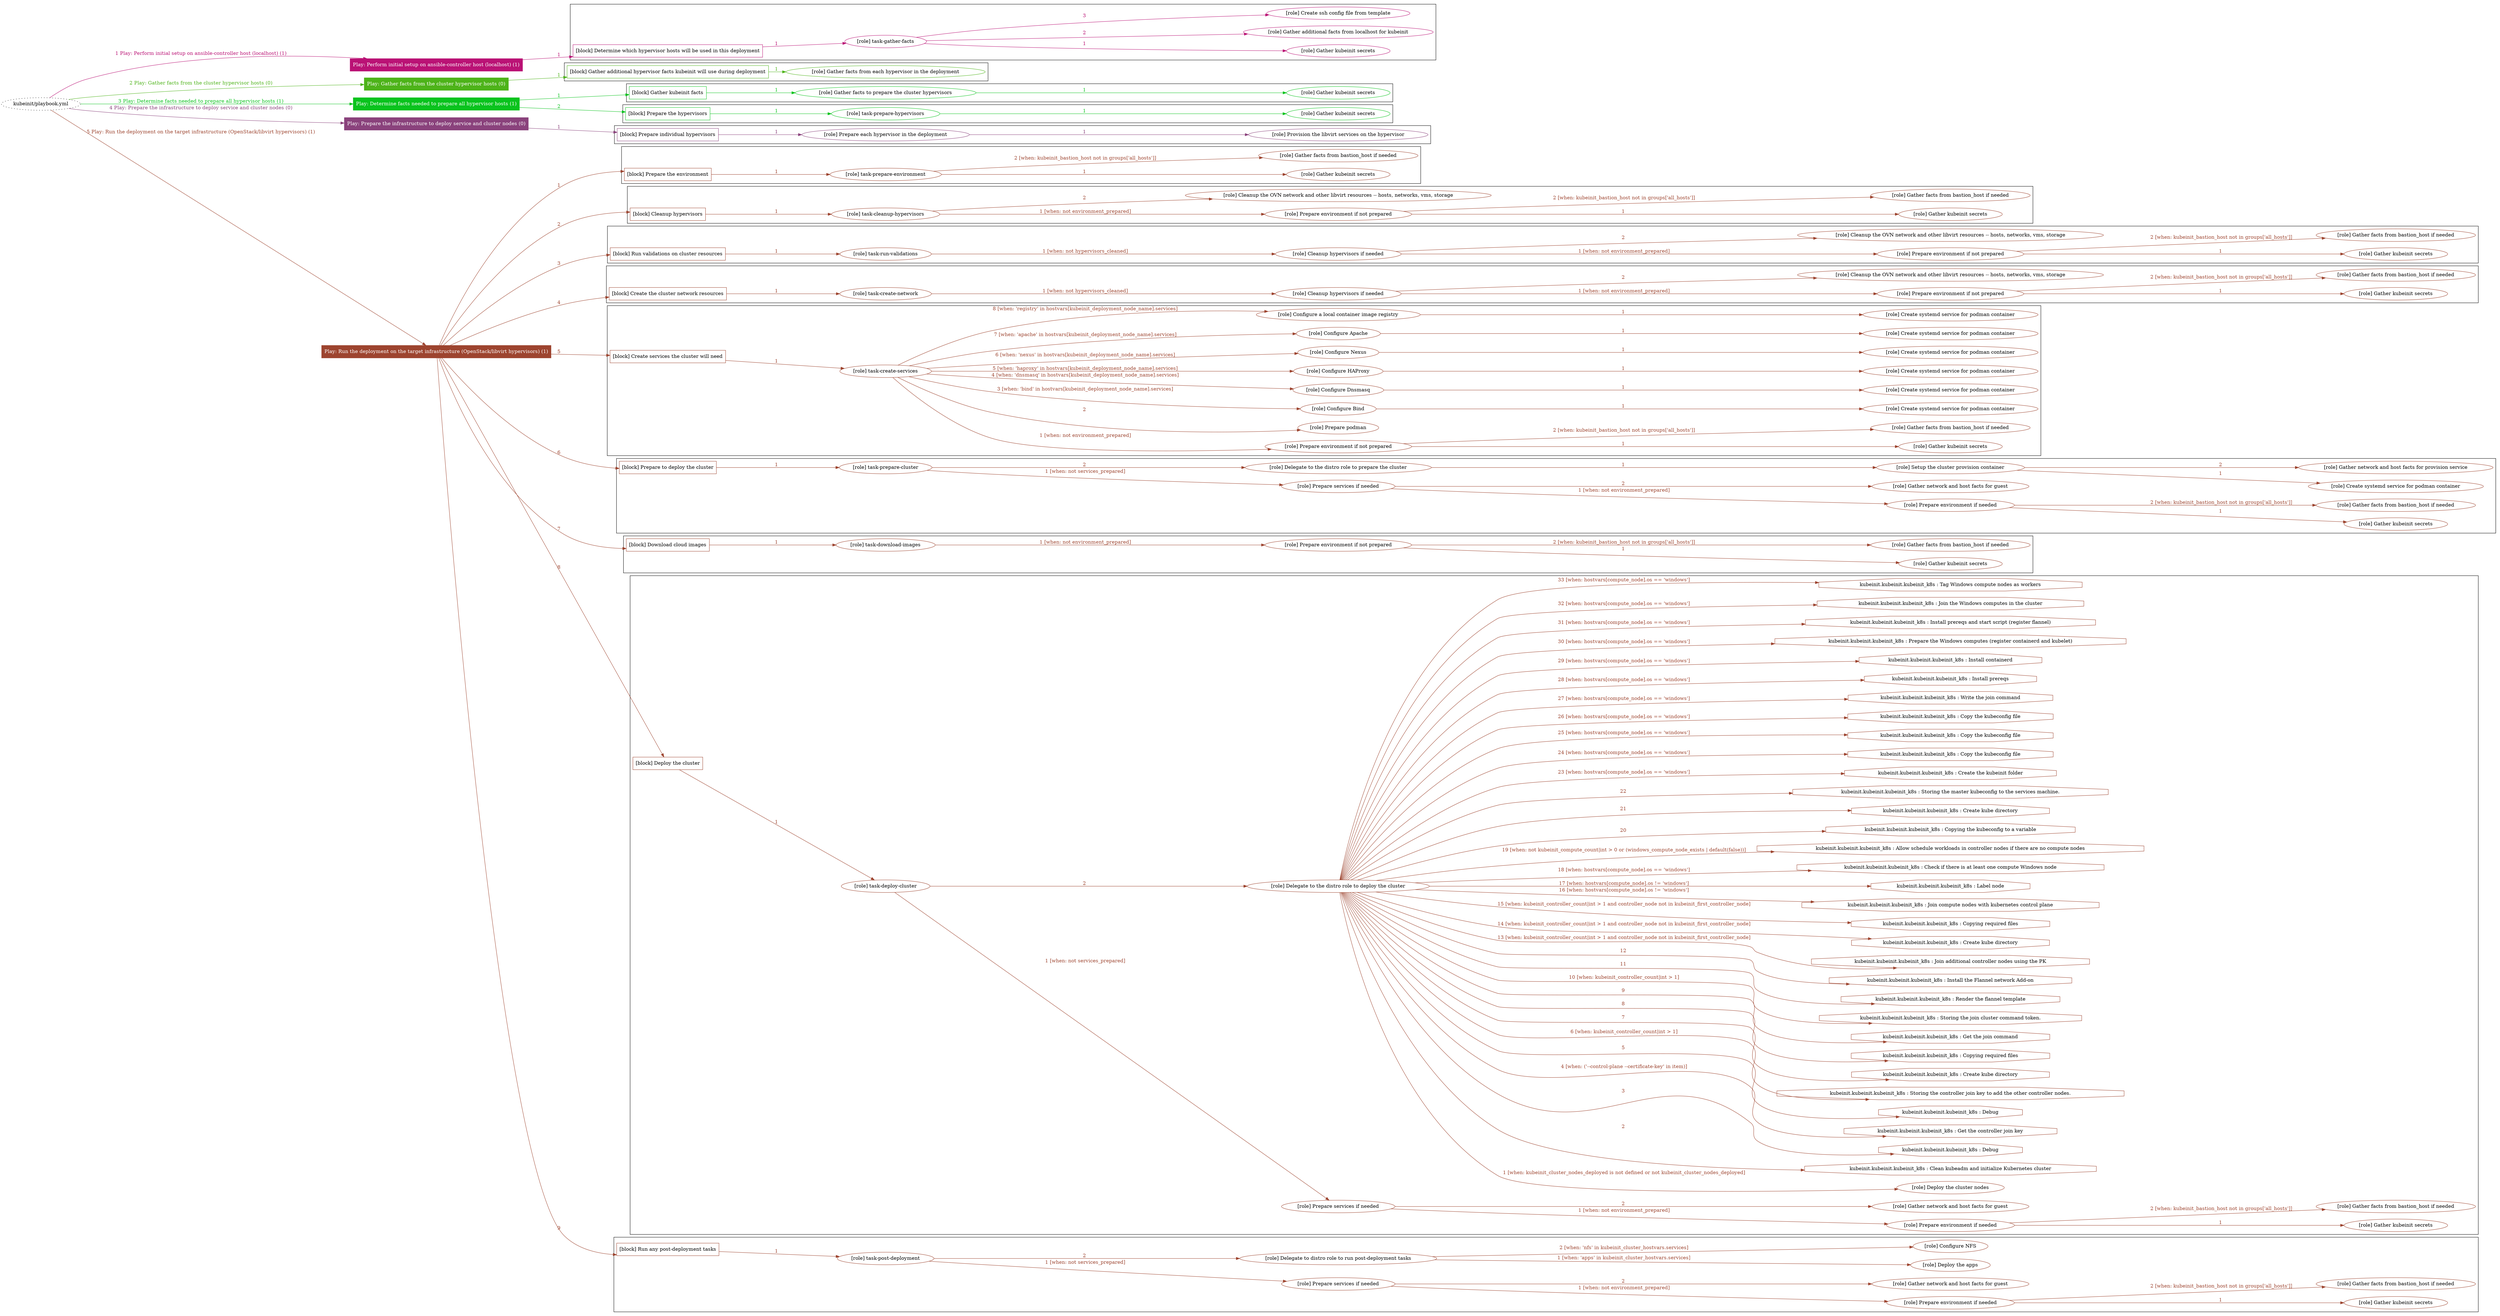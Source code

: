digraph {
	graph [concentrate=true ordering=in rankdir=LR ratio=fill]
	edge [esep=5 sep=10]
	"kubeinit/playbook.yml" [URL="/home/runner/work/kubeinit/kubeinit/kubeinit/playbook.yml" id=playbook_dc3faae1 style=dotted]
	"kubeinit/playbook.yml" -> play_48734105 [label="1 Play: Perform initial setup on ansible-controller host (localhost) (1)" color="#ba1275" fontcolor="#ba1275" id=edge_play_48734105 labeltooltip="1 Play: Perform initial setup on ansible-controller host (localhost) (1)" tooltip="1 Play: Perform initial setup on ansible-controller host (localhost) (1)"]
	subgraph "Play: Perform initial setup on ansible-controller host (localhost) (1)" {
		play_48734105 [label="Play: Perform initial setup on ansible-controller host (localhost) (1)" URL="/home/runner/work/kubeinit/kubeinit/kubeinit/playbook.yml" color="#ba1275" fontcolor="#ffffff" id=play_48734105 shape=box style=filled tooltip=localhost]
		play_48734105 -> block_6ee12ae0 [label=1 color="#ba1275" fontcolor="#ba1275" id=edge_block_6ee12ae0 labeltooltip=1 tooltip=1]
		subgraph cluster_block_6ee12ae0 {
			block_6ee12ae0 [label="[block] Determine which hypervisor hosts will be used in this deployment" URL="/home/runner/work/kubeinit/kubeinit/kubeinit/playbook.yml" color="#ba1275" id=block_6ee12ae0 labeltooltip="Determine which hypervisor hosts will be used in this deployment" shape=box tooltip="Determine which hypervisor hosts will be used in this deployment"]
			block_6ee12ae0 -> role_2be4a840 [label="1 " color="#ba1275" fontcolor="#ba1275" id=edge_role_2be4a840 labeltooltip="1 " tooltip="1 "]
			subgraph "task-gather-facts" {
				role_2be4a840 [label="[role] task-gather-facts" URL="/home/runner/work/kubeinit/kubeinit/kubeinit/playbook.yml" color="#ba1275" id=role_2be4a840 tooltip="task-gather-facts"]
				role_2be4a840 -> role_b8d93b1d [label="1 " color="#ba1275" fontcolor="#ba1275" id=edge_role_b8d93b1d labeltooltip="1 " tooltip="1 "]
				subgraph "Gather kubeinit secrets" {
					role_b8d93b1d [label="[role] Gather kubeinit secrets" URL="/home/runner/.ansible/collections/ansible_collections/kubeinit/kubeinit/roles/kubeinit_prepare/tasks/build_hypervisors_group.yml" color="#ba1275" id=role_b8d93b1d tooltip="Gather kubeinit secrets"]
				}
				role_2be4a840 -> role_242146ac [label="2 " color="#ba1275" fontcolor="#ba1275" id=edge_role_242146ac labeltooltip="2 " tooltip="2 "]
				subgraph "Gather additional facts from localhost for kubeinit" {
					role_242146ac [label="[role] Gather additional facts from localhost for kubeinit" URL="/home/runner/.ansible/collections/ansible_collections/kubeinit/kubeinit/roles/kubeinit_prepare/tasks/build_hypervisors_group.yml" color="#ba1275" id=role_242146ac tooltip="Gather additional facts from localhost for kubeinit"]
				}
				role_2be4a840 -> role_b2088041 [label="3 " color="#ba1275" fontcolor="#ba1275" id=edge_role_b2088041 labeltooltip="3 " tooltip="3 "]
				subgraph "Create ssh config file from template" {
					role_b2088041 [label="[role] Create ssh config file from template" URL="/home/runner/.ansible/collections/ansible_collections/kubeinit/kubeinit/roles/kubeinit_prepare/tasks/build_hypervisors_group.yml" color="#ba1275" id=role_b2088041 tooltip="Create ssh config file from template"]
				}
			}
		}
	}
	"kubeinit/playbook.yml" -> play_c7d15ac3 [label="2 Play: Gather facts from the cluster hypervisor hosts (0)" color="#4db319" fontcolor="#4db319" id=edge_play_c7d15ac3 labeltooltip="2 Play: Gather facts from the cluster hypervisor hosts (0)" tooltip="2 Play: Gather facts from the cluster hypervisor hosts (0)"]
	subgraph "Play: Gather facts from the cluster hypervisor hosts (0)" {
		play_c7d15ac3 [label="Play: Gather facts from the cluster hypervisor hosts (0)" URL="/home/runner/work/kubeinit/kubeinit/kubeinit/playbook.yml" color="#4db319" fontcolor="#ffffff" id=play_c7d15ac3 shape=box style=filled tooltip="Play: Gather facts from the cluster hypervisor hosts (0)"]
		play_c7d15ac3 -> block_6aa3025e [label=1 color="#4db319" fontcolor="#4db319" id=edge_block_6aa3025e labeltooltip=1 tooltip=1]
		subgraph cluster_block_6aa3025e {
			block_6aa3025e [label="[block] Gather additional hypervisor facts kubeinit will use during deployment" URL="/home/runner/work/kubeinit/kubeinit/kubeinit/playbook.yml" color="#4db319" id=block_6aa3025e labeltooltip="Gather additional hypervisor facts kubeinit will use during deployment" shape=box tooltip="Gather additional hypervisor facts kubeinit will use during deployment"]
			block_6aa3025e -> role_6586753f [label="1 " color="#4db319" fontcolor="#4db319" id=edge_role_6586753f labeltooltip="1 " tooltip="1 "]
			subgraph "Gather facts from each hypervisor in the deployment" {
				role_6586753f [label="[role] Gather facts from each hypervisor in the deployment" URL="/home/runner/work/kubeinit/kubeinit/kubeinit/playbook.yml" color="#4db319" id=role_6586753f tooltip="Gather facts from each hypervisor in the deployment"]
			}
		}
	}
	"kubeinit/playbook.yml" -> play_1c7deff2 [label="3 Play: Determine facts needed to prepare all hypervisor hosts (1)" color="#09c31d" fontcolor="#09c31d" id=edge_play_1c7deff2 labeltooltip="3 Play: Determine facts needed to prepare all hypervisor hosts (1)" tooltip="3 Play: Determine facts needed to prepare all hypervisor hosts (1)"]
	subgraph "Play: Determine facts needed to prepare all hypervisor hosts (1)" {
		play_1c7deff2 [label="Play: Determine facts needed to prepare all hypervisor hosts (1)" URL="/home/runner/work/kubeinit/kubeinit/kubeinit/playbook.yml" color="#09c31d" fontcolor="#ffffff" id=play_1c7deff2 shape=box style=filled tooltip=localhost]
		play_1c7deff2 -> block_cca5eab7 [label=1 color="#09c31d" fontcolor="#09c31d" id=edge_block_cca5eab7 labeltooltip=1 tooltip=1]
		subgraph cluster_block_cca5eab7 {
			block_cca5eab7 [label="[block] Gather kubeinit facts" URL="/home/runner/work/kubeinit/kubeinit/kubeinit/playbook.yml" color="#09c31d" id=block_cca5eab7 labeltooltip="Gather kubeinit facts" shape=box tooltip="Gather kubeinit facts"]
			block_cca5eab7 -> role_9b7f8188 [label="1 " color="#09c31d" fontcolor="#09c31d" id=edge_role_9b7f8188 labeltooltip="1 " tooltip="1 "]
			subgraph "Gather facts to prepare the cluster hypervisors" {
				role_9b7f8188 [label="[role] Gather facts to prepare the cluster hypervisors" URL="/home/runner/work/kubeinit/kubeinit/kubeinit/playbook.yml" color="#09c31d" id=role_9b7f8188 tooltip="Gather facts to prepare the cluster hypervisors"]
				role_9b7f8188 -> role_4d744cf4 [label="1 " color="#09c31d" fontcolor="#09c31d" id=edge_role_4d744cf4 labeltooltip="1 " tooltip="1 "]
				subgraph "Gather kubeinit secrets" {
					role_4d744cf4 [label="[role] Gather kubeinit secrets" URL="/home/runner/.ansible/collections/ansible_collections/kubeinit/kubeinit/roles/kubeinit_prepare/tasks/gather_kubeinit_facts.yml" color="#09c31d" id=role_4d744cf4 tooltip="Gather kubeinit secrets"]
				}
			}
		}
		play_1c7deff2 -> block_a74c5785 [label=2 color="#09c31d" fontcolor="#09c31d" id=edge_block_a74c5785 labeltooltip=2 tooltip=2]
		subgraph cluster_block_a74c5785 {
			block_a74c5785 [label="[block] Prepare the hypervisors" URL="/home/runner/work/kubeinit/kubeinit/kubeinit/playbook.yml" color="#09c31d" id=block_a74c5785 labeltooltip="Prepare the hypervisors" shape=box tooltip="Prepare the hypervisors"]
			block_a74c5785 -> role_b5376c16 [label="1 " color="#09c31d" fontcolor="#09c31d" id=edge_role_b5376c16 labeltooltip="1 " tooltip="1 "]
			subgraph "task-prepare-hypervisors" {
				role_b5376c16 [label="[role] task-prepare-hypervisors" URL="/home/runner/work/kubeinit/kubeinit/kubeinit/playbook.yml" color="#09c31d" id=role_b5376c16 tooltip="task-prepare-hypervisors"]
				role_b5376c16 -> role_cef06a1f [label="1 " color="#09c31d" fontcolor="#09c31d" id=edge_role_cef06a1f labeltooltip="1 " tooltip="1 "]
				subgraph "Gather kubeinit secrets" {
					role_cef06a1f [label="[role] Gather kubeinit secrets" URL="/home/runner/.ansible/collections/ansible_collections/kubeinit/kubeinit/roles/kubeinit_prepare/tasks/gather_kubeinit_facts.yml" color="#09c31d" id=role_cef06a1f tooltip="Gather kubeinit secrets"]
				}
			}
		}
	}
	"kubeinit/playbook.yml" -> play_fceaa186 [label="4 Play: Prepare the infrastructure to deploy service and cluster nodes (0)" color="#8a427c" fontcolor="#8a427c" id=edge_play_fceaa186 labeltooltip="4 Play: Prepare the infrastructure to deploy service and cluster nodes (0)" tooltip="4 Play: Prepare the infrastructure to deploy service and cluster nodes (0)"]
	subgraph "Play: Prepare the infrastructure to deploy service and cluster nodes (0)" {
		play_fceaa186 [label="Play: Prepare the infrastructure to deploy service and cluster nodes (0)" URL="/home/runner/work/kubeinit/kubeinit/kubeinit/playbook.yml" color="#8a427c" fontcolor="#ffffff" id=play_fceaa186 shape=box style=filled tooltip="Play: Prepare the infrastructure to deploy service and cluster nodes (0)"]
		play_fceaa186 -> block_5833f258 [label=1 color="#8a427c" fontcolor="#8a427c" id=edge_block_5833f258 labeltooltip=1 tooltip=1]
		subgraph cluster_block_5833f258 {
			block_5833f258 [label="[block] Prepare individual hypervisors" URL="/home/runner/work/kubeinit/kubeinit/kubeinit/playbook.yml" color="#8a427c" id=block_5833f258 labeltooltip="Prepare individual hypervisors" shape=box tooltip="Prepare individual hypervisors"]
			block_5833f258 -> role_b839cd68 [label="1 " color="#8a427c" fontcolor="#8a427c" id=edge_role_b839cd68 labeltooltip="1 " tooltip="1 "]
			subgraph "Prepare each hypervisor in the deployment" {
				role_b839cd68 [label="[role] Prepare each hypervisor in the deployment" URL="/home/runner/work/kubeinit/kubeinit/kubeinit/playbook.yml" color="#8a427c" id=role_b839cd68 tooltip="Prepare each hypervisor in the deployment"]
				role_b839cd68 -> role_6e6afb7a [label="1 " color="#8a427c" fontcolor="#8a427c" id=edge_role_6e6afb7a labeltooltip="1 " tooltip="1 "]
				subgraph "Provision the libvirt services on the hypervisor" {
					role_6e6afb7a [label="[role] Provision the libvirt services on the hypervisor" URL="/home/runner/.ansible/collections/ansible_collections/kubeinit/kubeinit/roles/kubeinit_prepare/tasks/prepare_hypervisor.yml" color="#8a427c" id=role_6e6afb7a tooltip="Provision the libvirt services on the hypervisor"]
				}
			}
		}
	}
	"kubeinit/playbook.yml" -> play_e551965d [label="5 Play: Run the deployment on the target infrastructure (OpenStack/libvirt hypervisors) (1)" color="#9d442f" fontcolor="#9d442f" id=edge_play_e551965d labeltooltip="5 Play: Run the deployment on the target infrastructure (OpenStack/libvirt hypervisors) (1)" tooltip="5 Play: Run the deployment on the target infrastructure (OpenStack/libvirt hypervisors) (1)"]
	subgraph "Play: Run the deployment on the target infrastructure (OpenStack/libvirt hypervisors) (1)" {
		play_e551965d [label="Play: Run the deployment on the target infrastructure (OpenStack/libvirt hypervisors) (1)" URL="/home/runner/work/kubeinit/kubeinit/kubeinit/playbook.yml" color="#9d442f" fontcolor="#ffffff" id=play_e551965d shape=box style=filled tooltip=localhost]
		play_e551965d -> block_0d126b78 [label=1 color="#9d442f" fontcolor="#9d442f" id=edge_block_0d126b78 labeltooltip=1 tooltip=1]
		subgraph cluster_block_0d126b78 {
			block_0d126b78 [label="[block] Prepare the environment" URL="/home/runner/work/kubeinit/kubeinit/kubeinit/playbook.yml" color="#9d442f" id=block_0d126b78 labeltooltip="Prepare the environment" shape=box tooltip="Prepare the environment"]
			block_0d126b78 -> role_20d5dc4d [label="1 " color="#9d442f" fontcolor="#9d442f" id=edge_role_20d5dc4d labeltooltip="1 " tooltip="1 "]
			subgraph "task-prepare-environment" {
				role_20d5dc4d [label="[role] task-prepare-environment" URL="/home/runner/work/kubeinit/kubeinit/kubeinit/playbook.yml" color="#9d442f" id=role_20d5dc4d tooltip="task-prepare-environment"]
				role_20d5dc4d -> role_a23bbcd0 [label="1 " color="#9d442f" fontcolor="#9d442f" id=edge_role_a23bbcd0 labeltooltip="1 " tooltip="1 "]
				subgraph "Gather kubeinit secrets" {
					role_a23bbcd0 [label="[role] Gather kubeinit secrets" URL="/home/runner/.ansible/collections/ansible_collections/kubeinit/kubeinit/roles/kubeinit_prepare/tasks/gather_kubeinit_facts.yml" color="#9d442f" id=role_a23bbcd0 tooltip="Gather kubeinit secrets"]
				}
				role_20d5dc4d -> role_7c263f3a [label="2 [when: kubeinit_bastion_host not in groups['all_hosts']]" color="#9d442f" fontcolor="#9d442f" id=edge_role_7c263f3a labeltooltip="2 [when: kubeinit_bastion_host not in groups['all_hosts']]" tooltip="2 [when: kubeinit_bastion_host not in groups['all_hosts']]"]
				subgraph "Gather facts from bastion_host if needed" {
					role_7c263f3a [label="[role] Gather facts from bastion_host if needed" URL="/home/runner/.ansible/collections/ansible_collections/kubeinit/kubeinit/roles/kubeinit_prepare/tasks/main.yml" color="#9d442f" id=role_7c263f3a tooltip="Gather facts from bastion_host if needed"]
				}
			}
		}
		play_e551965d -> block_160d8da3 [label=2 color="#9d442f" fontcolor="#9d442f" id=edge_block_160d8da3 labeltooltip=2 tooltip=2]
		subgraph cluster_block_160d8da3 {
			block_160d8da3 [label="[block] Cleanup hypervisors" URL="/home/runner/work/kubeinit/kubeinit/kubeinit/playbook.yml" color="#9d442f" id=block_160d8da3 labeltooltip="Cleanup hypervisors" shape=box tooltip="Cleanup hypervisors"]
			block_160d8da3 -> role_691bb3c1 [label="1 " color="#9d442f" fontcolor="#9d442f" id=edge_role_691bb3c1 labeltooltip="1 " tooltip="1 "]
			subgraph "task-cleanup-hypervisors" {
				role_691bb3c1 [label="[role] task-cleanup-hypervisors" URL="/home/runner/work/kubeinit/kubeinit/kubeinit/playbook.yml" color="#9d442f" id=role_691bb3c1 tooltip="task-cleanup-hypervisors"]
				role_691bb3c1 -> role_0779c3d8 [label="1 [when: not environment_prepared]" color="#9d442f" fontcolor="#9d442f" id=edge_role_0779c3d8 labeltooltip="1 [when: not environment_prepared]" tooltip="1 [when: not environment_prepared]"]
				subgraph "Prepare environment if not prepared" {
					role_0779c3d8 [label="[role] Prepare environment if not prepared" URL="/home/runner/.ansible/collections/ansible_collections/kubeinit/kubeinit/roles/kubeinit_libvirt/tasks/cleanup_hypervisors.yml" color="#9d442f" id=role_0779c3d8 tooltip="Prepare environment if not prepared"]
					role_0779c3d8 -> role_571e80d7 [label="1 " color="#9d442f" fontcolor="#9d442f" id=edge_role_571e80d7 labeltooltip="1 " tooltip="1 "]
					subgraph "Gather kubeinit secrets" {
						role_571e80d7 [label="[role] Gather kubeinit secrets" URL="/home/runner/.ansible/collections/ansible_collections/kubeinit/kubeinit/roles/kubeinit_prepare/tasks/gather_kubeinit_facts.yml" color="#9d442f" id=role_571e80d7 tooltip="Gather kubeinit secrets"]
					}
					role_0779c3d8 -> role_478a5d26 [label="2 [when: kubeinit_bastion_host not in groups['all_hosts']]" color="#9d442f" fontcolor="#9d442f" id=edge_role_478a5d26 labeltooltip="2 [when: kubeinit_bastion_host not in groups['all_hosts']]" tooltip="2 [when: kubeinit_bastion_host not in groups['all_hosts']]"]
					subgraph "Gather facts from bastion_host if needed" {
						role_478a5d26 [label="[role] Gather facts from bastion_host if needed" URL="/home/runner/.ansible/collections/ansible_collections/kubeinit/kubeinit/roles/kubeinit_prepare/tasks/main.yml" color="#9d442f" id=role_478a5d26 tooltip="Gather facts from bastion_host if needed"]
					}
				}
				role_691bb3c1 -> role_24f581f2 [label="2 " color="#9d442f" fontcolor="#9d442f" id=edge_role_24f581f2 labeltooltip="2 " tooltip="2 "]
				subgraph "Cleanup the OVN network and other libvirt resources -- hosts, networks, vms, storage" {
					role_24f581f2 [label="[role] Cleanup the OVN network and other libvirt resources -- hosts, networks, vms, storage" URL="/home/runner/.ansible/collections/ansible_collections/kubeinit/kubeinit/roles/kubeinit_libvirt/tasks/cleanup_hypervisors.yml" color="#9d442f" id=role_24f581f2 tooltip="Cleanup the OVN network and other libvirt resources -- hosts, networks, vms, storage"]
				}
			}
		}
		play_e551965d -> block_ced77884 [label=3 color="#9d442f" fontcolor="#9d442f" id=edge_block_ced77884 labeltooltip=3 tooltip=3]
		subgraph cluster_block_ced77884 {
			block_ced77884 [label="[block] Run validations on cluster resources" URL="/home/runner/work/kubeinit/kubeinit/kubeinit/playbook.yml" color="#9d442f" id=block_ced77884 labeltooltip="Run validations on cluster resources" shape=box tooltip="Run validations on cluster resources"]
			block_ced77884 -> role_489a2b00 [label="1 " color="#9d442f" fontcolor="#9d442f" id=edge_role_489a2b00 labeltooltip="1 " tooltip="1 "]
			subgraph "task-run-validations" {
				role_489a2b00 [label="[role] task-run-validations" URL="/home/runner/work/kubeinit/kubeinit/kubeinit/playbook.yml" color="#9d442f" id=role_489a2b00 tooltip="task-run-validations"]
				role_489a2b00 -> role_cf4dba35 [label="1 [when: not hypervisors_cleaned]" color="#9d442f" fontcolor="#9d442f" id=edge_role_cf4dba35 labeltooltip="1 [when: not hypervisors_cleaned]" tooltip="1 [when: not hypervisors_cleaned]"]
				subgraph "Cleanup hypervisors if needed" {
					role_cf4dba35 [label="[role] Cleanup hypervisors if needed" URL="/home/runner/.ansible/collections/ansible_collections/kubeinit/kubeinit/roles/kubeinit_validations/tasks/main.yml" color="#9d442f" id=role_cf4dba35 tooltip="Cleanup hypervisors if needed"]
					role_cf4dba35 -> role_22b04381 [label="1 [when: not environment_prepared]" color="#9d442f" fontcolor="#9d442f" id=edge_role_22b04381 labeltooltip="1 [when: not environment_prepared]" tooltip="1 [when: not environment_prepared]"]
					subgraph "Prepare environment if not prepared" {
						role_22b04381 [label="[role] Prepare environment if not prepared" URL="/home/runner/.ansible/collections/ansible_collections/kubeinit/kubeinit/roles/kubeinit_libvirt/tasks/cleanup_hypervisors.yml" color="#9d442f" id=role_22b04381 tooltip="Prepare environment if not prepared"]
						role_22b04381 -> role_cac7375e [label="1 " color="#9d442f" fontcolor="#9d442f" id=edge_role_cac7375e labeltooltip="1 " tooltip="1 "]
						subgraph "Gather kubeinit secrets" {
							role_cac7375e [label="[role] Gather kubeinit secrets" URL="/home/runner/.ansible/collections/ansible_collections/kubeinit/kubeinit/roles/kubeinit_prepare/tasks/gather_kubeinit_facts.yml" color="#9d442f" id=role_cac7375e tooltip="Gather kubeinit secrets"]
						}
						role_22b04381 -> role_120c4bcb [label="2 [when: kubeinit_bastion_host not in groups['all_hosts']]" color="#9d442f" fontcolor="#9d442f" id=edge_role_120c4bcb labeltooltip="2 [when: kubeinit_bastion_host not in groups['all_hosts']]" tooltip="2 [when: kubeinit_bastion_host not in groups['all_hosts']]"]
						subgraph "Gather facts from bastion_host if needed" {
							role_120c4bcb [label="[role] Gather facts from bastion_host if needed" URL="/home/runner/.ansible/collections/ansible_collections/kubeinit/kubeinit/roles/kubeinit_prepare/tasks/main.yml" color="#9d442f" id=role_120c4bcb tooltip="Gather facts from bastion_host if needed"]
						}
					}
					role_cf4dba35 -> role_8ad4281e [label="2 " color="#9d442f" fontcolor="#9d442f" id=edge_role_8ad4281e labeltooltip="2 " tooltip="2 "]
					subgraph "Cleanup the OVN network and other libvirt resources -- hosts, networks, vms, storage" {
						role_8ad4281e [label="[role] Cleanup the OVN network and other libvirt resources -- hosts, networks, vms, storage" URL="/home/runner/.ansible/collections/ansible_collections/kubeinit/kubeinit/roles/kubeinit_libvirt/tasks/cleanup_hypervisors.yml" color="#9d442f" id=role_8ad4281e tooltip="Cleanup the OVN network and other libvirt resources -- hosts, networks, vms, storage"]
					}
				}
			}
		}
		play_e551965d -> block_644f69db [label=4 color="#9d442f" fontcolor="#9d442f" id=edge_block_644f69db labeltooltip=4 tooltip=4]
		subgraph cluster_block_644f69db {
			block_644f69db [label="[block] Create the cluster network resources" URL="/home/runner/work/kubeinit/kubeinit/kubeinit/playbook.yml" color="#9d442f" id=block_644f69db labeltooltip="Create the cluster network resources" shape=box tooltip="Create the cluster network resources"]
			block_644f69db -> role_87ad29d5 [label="1 " color="#9d442f" fontcolor="#9d442f" id=edge_role_87ad29d5 labeltooltip="1 " tooltip="1 "]
			subgraph "task-create-network" {
				role_87ad29d5 [label="[role] task-create-network" URL="/home/runner/work/kubeinit/kubeinit/kubeinit/playbook.yml" color="#9d442f" id=role_87ad29d5 tooltip="task-create-network"]
				role_87ad29d5 -> role_29576359 [label="1 [when: not hypervisors_cleaned]" color="#9d442f" fontcolor="#9d442f" id=edge_role_29576359 labeltooltip="1 [when: not hypervisors_cleaned]" tooltip="1 [when: not hypervisors_cleaned]"]
				subgraph "Cleanup hypervisors if needed" {
					role_29576359 [label="[role] Cleanup hypervisors if needed" URL="/home/runner/.ansible/collections/ansible_collections/kubeinit/kubeinit/roles/kubeinit_libvirt/tasks/create_network.yml" color="#9d442f" id=role_29576359 tooltip="Cleanup hypervisors if needed"]
					role_29576359 -> role_3408466c [label="1 [when: not environment_prepared]" color="#9d442f" fontcolor="#9d442f" id=edge_role_3408466c labeltooltip="1 [when: not environment_prepared]" tooltip="1 [when: not environment_prepared]"]
					subgraph "Prepare environment if not prepared" {
						role_3408466c [label="[role] Prepare environment if not prepared" URL="/home/runner/.ansible/collections/ansible_collections/kubeinit/kubeinit/roles/kubeinit_libvirt/tasks/cleanup_hypervisors.yml" color="#9d442f" id=role_3408466c tooltip="Prepare environment if not prepared"]
						role_3408466c -> role_e3284c73 [label="1 " color="#9d442f" fontcolor="#9d442f" id=edge_role_e3284c73 labeltooltip="1 " tooltip="1 "]
						subgraph "Gather kubeinit secrets" {
							role_e3284c73 [label="[role] Gather kubeinit secrets" URL="/home/runner/.ansible/collections/ansible_collections/kubeinit/kubeinit/roles/kubeinit_prepare/tasks/gather_kubeinit_facts.yml" color="#9d442f" id=role_e3284c73 tooltip="Gather kubeinit secrets"]
						}
						role_3408466c -> role_6b7b91b8 [label="2 [when: kubeinit_bastion_host not in groups['all_hosts']]" color="#9d442f" fontcolor="#9d442f" id=edge_role_6b7b91b8 labeltooltip="2 [when: kubeinit_bastion_host not in groups['all_hosts']]" tooltip="2 [when: kubeinit_bastion_host not in groups['all_hosts']]"]
						subgraph "Gather facts from bastion_host if needed" {
							role_6b7b91b8 [label="[role] Gather facts from bastion_host if needed" URL="/home/runner/.ansible/collections/ansible_collections/kubeinit/kubeinit/roles/kubeinit_prepare/tasks/main.yml" color="#9d442f" id=role_6b7b91b8 tooltip="Gather facts from bastion_host if needed"]
						}
					}
					role_29576359 -> role_b8e2e7a0 [label="2 " color="#9d442f" fontcolor="#9d442f" id=edge_role_b8e2e7a0 labeltooltip="2 " tooltip="2 "]
					subgraph "Cleanup the OVN network and other libvirt resources -- hosts, networks, vms, storage" {
						role_b8e2e7a0 [label="[role] Cleanup the OVN network and other libvirt resources -- hosts, networks, vms, storage" URL="/home/runner/.ansible/collections/ansible_collections/kubeinit/kubeinit/roles/kubeinit_libvirt/tasks/cleanup_hypervisors.yml" color="#9d442f" id=role_b8e2e7a0 tooltip="Cleanup the OVN network and other libvirt resources -- hosts, networks, vms, storage"]
					}
				}
			}
		}
		play_e551965d -> block_00507b61 [label=5 color="#9d442f" fontcolor="#9d442f" id=edge_block_00507b61 labeltooltip=5 tooltip=5]
		subgraph cluster_block_00507b61 {
			block_00507b61 [label="[block] Create services the cluster will need" URL="/home/runner/work/kubeinit/kubeinit/kubeinit/playbook.yml" color="#9d442f" id=block_00507b61 labeltooltip="Create services the cluster will need" shape=box tooltip="Create services the cluster will need"]
			block_00507b61 -> role_1924c714 [label="1 " color="#9d442f" fontcolor="#9d442f" id=edge_role_1924c714 labeltooltip="1 " tooltip="1 "]
			subgraph "task-create-services" {
				role_1924c714 [label="[role] task-create-services" URL="/home/runner/work/kubeinit/kubeinit/kubeinit/playbook.yml" color="#9d442f" id=role_1924c714 tooltip="task-create-services"]
				role_1924c714 -> role_d9ec1476 [label="1 [when: not environment_prepared]" color="#9d442f" fontcolor="#9d442f" id=edge_role_d9ec1476 labeltooltip="1 [when: not environment_prepared]" tooltip="1 [when: not environment_prepared]"]
				subgraph "Prepare environment if not prepared" {
					role_d9ec1476 [label="[role] Prepare environment if not prepared" URL="/home/runner/.ansible/collections/ansible_collections/kubeinit/kubeinit/roles/kubeinit_services/tasks/main.yml" color="#9d442f" id=role_d9ec1476 tooltip="Prepare environment if not prepared"]
					role_d9ec1476 -> role_534214cd [label="1 " color="#9d442f" fontcolor="#9d442f" id=edge_role_534214cd labeltooltip="1 " tooltip="1 "]
					subgraph "Gather kubeinit secrets" {
						role_534214cd [label="[role] Gather kubeinit secrets" URL="/home/runner/.ansible/collections/ansible_collections/kubeinit/kubeinit/roles/kubeinit_prepare/tasks/gather_kubeinit_facts.yml" color="#9d442f" id=role_534214cd tooltip="Gather kubeinit secrets"]
					}
					role_d9ec1476 -> role_b69928ca [label="2 [when: kubeinit_bastion_host not in groups['all_hosts']]" color="#9d442f" fontcolor="#9d442f" id=edge_role_b69928ca labeltooltip="2 [when: kubeinit_bastion_host not in groups['all_hosts']]" tooltip="2 [when: kubeinit_bastion_host not in groups['all_hosts']]"]
					subgraph "Gather facts from bastion_host if needed" {
						role_b69928ca [label="[role] Gather facts from bastion_host if needed" URL="/home/runner/.ansible/collections/ansible_collections/kubeinit/kubeinit/roles/kubeinit_prepare/tasks/main.yml" color="#9d442f" id=role_b69928ca tooltip="Gather facts from bastion_host if needed"]
					}
				}
				role_1924c714 -> role_123419b0 [label="2 " color="#9d442f" fontcolor="#9d442f" id=edge_role_123419b0 labeltooltip="2 " tooltip="2 "]
				subgraph "Prepare podman" {
					role_123419b0 [label="[role] Prepare podman" URL="/home/runner/.ansible/collections/ansible_collections/kubeinit/kubeinit/roles/kubeinit_services/tasks/00_create_service_pod.yml" color="#9d442f" id=role_123419b0 tooltip="Prepare podman"]
				}
				role_1924c714 -> role_9fb533df [label="3 [when: 'bind' in hostvars[kubeinit_deployment_node_name].services]" color="#9d442f" fontcolor="#9d442f" id=edge_role_9fb533df labeltooltip="3 [when: 'bind' in hostvars[kubeinit_deployment_node_name].services]" tooltip="3 [when: 'bind' in hostvars[kubeinit_deployment_node_name].services]"]
				subgraph "Configure Bind" {
					role_9fb533df [label="[role] Configure Bind" URL="/home/runner/.ansible/collections/ansible_collections/kubeinit/kubeinit/roles/kubeinit_services/tasks/start_services_containers.yml" color="#9d442f" id=role_9fb533df tooltip="Configure Bind"]
					role_9fb533df -> role_d7b51ca4 [label="1 " color="#9d442f" fontcolor="#9d442f" id=edge_role_d7b51ca4 labeltooltip="1 " tooltip="1 "]
					subgraph "Create systemd service for podman container" {
						role_d7b51ca4 [label="[role] Create systemd service for podman container" URL="/home/runner/.ansible/collections/ansible_collections/kubeinit/kubeinit/roles/kubeinit_bind/tasks/main.yml" color="#9d442f" id=role_d7b51ca4 tooltip="Create systemd service for podman container"]
					}
				}
				role_1924c714 -> role_514acc84 [label="4 [when: 'dnsmasq' in hostvars[kubeinit_deployment_node_name].services]" color="#9d442f" fontcolor="#9d442f" id=edge_role_514acc84 labeltooltip="4 [when: 'dnsmasq' in hostvars[kubeinit_deployment_node_name].services]" tooltip="4 [when: 'dnsmasq' in hostvars[kubeinit_deployment_node_name].services]"]
				subgraph "Configure Dnsmasq" {
					role_514acc84 [label="[role] Configure Dnsmasq" URL="/home/runner/.ansible/collections/ansible_collections/kubeinit/kubeinit/roles/kubeinit_services/tasks/start_services_containers.yml" color="#9d442f" id=role_514acc84 tooltip="Configure Dnsmasq"]
					role_514acc84 -> role_810bbdc8 [label="1 " color="#9d442f" fontcolor="#9d442f" id=edge_role_810bbdc8 labeltooltip="1 " tooltip="1 "]
					subgraph "Create systemd service for podman container" {
						role_810bbdc8 [label="[role] Create systemd service for podman container" URL="/home/runner/.ansible/collections/ansible_collections/kubeinit/kubeinit/roles/kubeinit_dnsmasq/tasks/main.yml" color="#9d442f" id=role_810bbdc8 tooltip="Create systemd service for podman container"]
					}
				}
				role_1924c714 -> role_a8d71f3a [label="5 [when: 'haproxy' in hostvars[kubeinit_deployment_node_name].services]" color="#9d442f" fontcolor="#9d442f" id=edge_role_a8d71f3a labeltooltip="5 [when: 'haproxy' in hostvars[kubeinit_deployment_node_name].services]" tooltip="5 [when: 'haproxy' in hostvars[kubeinit_deployment_node_name].services]"]
				subgraph "Configure HAProxy" {
					role_a8d71f3a [label="[role] Configure HAProxy" URL="/home/runner/.ansible/collections/ansible_collections/kubeinit/kubeinit/roles/kubeinit_services/tasks/start_services_containers.yml" color="#9d442f" id=role_a8d71f3a tooltip="Configure HAProxy"]
					role_a8d71f3a -> role_46bdac64 [label="1 " color="#9d442f" fontcolor="#9d442f" id=edge_role_46bdac64 labeltooltip="1 " tooltip="1 "]
					subgraph "Create systemd service for podman container" {
						role_46bdac64 [label="[role] Create systemd service for podman container" URL="/home/runner/.ansible/collections/ansible_collections/kubeinit/kubeinit/roles/kubeinit_haproxy/tasks/main.yml" color="#9d442f" id=role_46bdac64 tooltip="Create systemd service for podman container"]
					}
				}
				role_1924c714 -> role_33b2b93d [label="6 [when: 'nexus' in hostvars[kubeinit_deployment_node_name].services]" color="#9d442f" fontcolor="#9d442f" id=edge_role_33b2b93d labeltooltip="6 [when: 'nexus' in hostvars[kubeinit_deployment_node_name].services]" tooltip="6 [when: 'nexus' in hostvars[kubeinit_deployment_node_name].services]"]
				subgraph "Configure Nexus" {
					role_33b2b93d [label="[role] Configure Nexus" URL="/home/runner/.ansible/collections/ansible_collections/kubeinit/kubeinit/roles/kubeinit_services/tasks/start_services_containers.yml" color="#9d442f" id=role_33b2b93d tooltip="Configure Nexus"]
					role_33b2b93d -> role_1013e740 [label="1 " color="#9d442f" fontcolor="#9d442f" id=edge_role_1013e740 labeltooltip="1 " tooltip="1 "]
					subgraph "Create systemd service for podman container" {
						role_1013e740 [label="[role] Create systemd service for podman container" URL="/home/runner/.ansible/collections/ansible_collections/kubeinit/kubeinit/roles/kubeinit_nexus/tasks/main.yml" color="#9d442f" id=role_1013e740 tooltip="Create systemd service for podman container"]
					}
				}
				role_1924c714 -> role_c7609656 [label="7 [when: 'apache' in hostvars[kubeinit_deployment_node_name].services]" color="#9d442f" fontcolor="#9d442f" id=edge_role_c7609656 labeltooltip="7 [when: 'apache' in hostvars[kubeinit_deployment_node_name].services]" tooltip="7 [when: 'apache' in hostvars[kubeinit_deployment_node_name].services]"]
				subgraph "Configure Apache" {
					role_c7609656 [label="[role] Configure Apache" URL="/home/runner/.ansible/collections/ansible_collections/kubeinit/kubeinit/roles/kubeinit_services/tasks/start_services_containers.yml" color="#9d442f" id=role_c7609656 tooltip="Configure Apache"]
					role_c7609656 -> role_8c6cb59a [label="1 " color="#9d442f" fontcolor="#9d442f" id=edge_role_8c6cb59a labeltooltip="1 " tooltip="1 "]
					subgraph "Create systemd service for podman container" {
						role_8c6cb59a [label="[role] Create systemd service for podman container" URL="/home/runner/.ansible/collections/ansible_collections/kubeinit/kubeinit/roles/kubeinit_apache/tasks/main.yml" color="#9d442f" id=role_8c6cb59a tooltip="Create systemd service for podman container"]
					}
				}
				role_1924c714 -> role_b4f5bbe1 [label="8 [when: 'registry' in hostvars[kubeinit_deployment_node_name].services]" color="#9d442f" fontcolor="#9d442f" id=edge_role_b4f5bbe1 labeltooltip="8 [when: 'registry' in hostvars[kubeinit_deployment_node_name].services]" tooltip="8 [when: 'registry' in hostvars[kubeinit_deployment_node_name].services]"]
				subgraph "Configure a local container image registry" {
					role_b4f5bbe1 [label="[role] Configure a local container image registry" URL="/home/runner/.ansible/collections/ansible_collections/kubeinit/kubeinit/roles/kubeinit_services/tasks/start_services_containers.yml" color="#9d442f" id=role_b4f5bbe1 tooltip="Configure a local container image registry"]
					role_b4f5bbe1 -> role_55086ade [label="1 " color="#9d442f" fontcolor="#9d442f" id=edge_role_55086ade labeltooltip="1 " tooltip="1 "]
					subgraph "Create systemd service for podman container" {
						role_55086ade [label="[role] Create systemd service for podman container" URL="/home/runner/.ansible/collections/ansible_collections/kubeinit/kubeinit/roles/kubeinit_registry/tasks/main.yml" color="#9d442f" id=role_55086ade tooltip="Create systemd service for podman container"]
					}
				}
			}
		}
		play_e551965d -> block_f3533877 [label=6 color="#9d442f" fontcolor="#9d442f" id=edge_block_f3533877 labeltooltip=6 tooltip=6]
		subgraph cluster_block_f3533877 {
			block_f3533877 [label="[block] Prepare to deploy the cluster" URL="/home/runner/work/kubeinit/kubeinit/kubeinit/playbook.yml" color="#9d442f" id=block_f3533877 labeltooltip="Prepare to deploy the cluster" shape=box tooltip="Prepare to deploy the cluster"]
			block_f3533877 -> role_8035b0b6 [label="1 " color="#9d442f" fontcolor="#9d442f" id=edge_role_8035b0b6 labeltooltip="1 " tooltip="1 "]
			subgraph "task-prepare-cluster" {
				role_8035b0b6 [label="[role] task-prepare-cluster" URL="/home/runner/work/kubeinit/kubeinit/kubeinit/playbook.yml" color="#9d442f" id=role_8035b0b6 tooltip="task-prepare-cluster"]
				role_8035b0b6 -> role_b720ba37 [label="1 [when: not services_prepared]" color="#9d442f" fontcolor="#9d442f" id=edge_role_b720ba37 labeltooltip="1 [when: not services_prepared]" tooltip="1 [when: not services_prepared]"]
				subgraph "Prepare services if needed" {
					role_b720ba37 [label="[role] Prepare services if needed" URL="/home/runner/.ansible/collections/ansible_collections/kubeinit/kubeinit/roles/kubeinit_prepare/tasks/prepare_cluster.yml" color="#9d442f" id=role_b720ba37 tooltip="Prepare services if needed"]
					role_b720ba37 -> role_cd9c8a77 [label="1 [when: not environment_prepared]" color="#9d442f" fontcolor="#9d442f" id=edge_role_cd9c8a77 labeltooltip="1 [when: not environment_prepared]" tooltip="1 [when: not environment_prepared]"]
					subgraph "Prepare environment if needed" {
						role_cd9c8a77 [label="[role] Prepare environment if needed" URL="/home/runner/.ansible/collections/ansible_collections/kubeinit/kubeinit/roles/kubeinit_services/tasks/prepare_services.yml" color="#9d442f" id=role_cd9c8a77 tooltip="Prepare environment if needed"]
						role_cd9c8a77 -> role_10729133 [label="1 " color="#9d442f" fontcolor="#9d442f" id=edge_role_10729133 labeltooltip="1 " tooltip="1 "]
						subgraph "Gather kubeinit secrets" {
							role_10729133 [label="[role] Gather kubeinit secrets" URL="/home/runner/.ansible/collections/ansible_collections/kubeinit/kubeinit/roles/kubeinit_prepare/tasks/gather_kubeinit_facts.yml" color="#9d442f" id=role_10729133 tooltip="Gather kubeinit secrets"]
						}
						role_cd9c8a77 -> role_f3b7dde5 [label="2 [when: kubeinit_bastion_host not in groups['all_hosts']]" color="#9d442f" fontcolor="#9d442f" id=edge_role_f3b7dde5 labeltooltip="2 [when: kubeinit_bastion_host not in groups['all_hosts']]" tooltip="2 [when: kubeinit_bastion_host not in groups['all_hosts']]"]
						subgraph "Gather facts from bastion_host if needed" {
							role_f3b7dde5 [label="[role] Gather facts from bastion_host if needed" URL="/home/runner/.ansible/collections/ansible_collections/kubeinit/kubeinit/roles/kubeinit_prepare/tasks/main.yml" color="#9d442f" id=role_f3b7dde5 tooltip="Gather facts from bastion_host if needed"]
						}
					}
					role_b720ba37 -> role_ab732337 [label="2 " color="#9d442f" fontcolor="#9d442f" id=edge_role_ab732337 labeltooltip="2 " tooltip="2 "]
					subgraph "Gather network and host facts for guest" {
						role_ab732337 [label="[role] Gather network and host facts for guest" URL="/home/runner/.ansible/collections/ansible_collections/kubeinit/kubeinit/roles/kubeinit_services/tasks/prepare_services.yml" color="#9d442f" id=role_ab732337 tooltip="Gather network and host facts for guest"]
					}
				}
				role_8035b0b6 -> role_a9b8d3f9 [label="2 " color="#9d442f" fontcolor="#9d442f" id=edge_role_a9b8d3f9 labeltooltip="2 " tooltip="2 "]
				subgraph "Delegate to the distro role to prepare the cluster" {
					role_a9b8d3f9 [label="[role] Delegate to the distro role to prepare the cluster" URL="/home/runner/.ansible/collections/ansible_collections/kubeinit/kubeinit/roles/kubeinit_prepare/tasks/prepare_cluster.yml" color="#9d442f" id=role_a9b8d3f9 tooltip="Delegate to the distro role to prepare the cluster"]
					role_a9b8d3f9 -> role_46bf86e1 [label="1 " color="#9d442f" fontcolor="#9d442f" id=edge_role_46bf86e1 labeltooltip="1 " tooltip="1 "]
					subgraph "Setup the cluster provision container" {
						role_46bf86e1 [label="[role] Setup the cluster provision container" URL="/home/runner/.ansible/collections/ansible_collections/kubeinit/kubeinit/roles/kubeinit_k8s/tasks/prepare_cluster.yml" color="#9d442f" id=role_46bf86e1 tooltip="Setup the cluster provision container"]
						role_46bf86e1 -> role_aabc1d47 [label="1 " color="#9d442f" fontcolor="#9d442f" id=edge_role_aabc1d47 labeltooltip="1 " tooltip="1 "]
						subgraph "Create systemd service for podman container" {
							role_aabc1d47 [label="[role] Create systemd service for podman container" URL="/home/runner/.ansible/collections/ansible_collections/kubeinit/kubeinit/roles/kubeinit_services/tasks/create_provision_container.yml" color="#9d442f" id=role_aabc1d47 tooltip="Create systemd service for podman container"]
						}
						role_46bf86e1 -> role_30e8d447 [label="2 " color="#9d442f" fontcolor="#9d442f" id=edge_role_30e8d447 labeltooltip="2 " tooltip="2 "]
						subgraph "Gather network and host facts for provision service" {
							role_30e8d447 [label="[role] Gather network and host facts for provision service" URL="/home/runner/.ansible/collections/ansible_collections/kubeinit/kubeinit/roles/kubeinit_services/tasks/create_provision_container.yml" color="#9d442f" id=role_30e8d447 tooltip="Gather network and host facts for provision service"]
						}
					}
				}
			}
		}
		play_e551965d -> block_b3501f92 [label=7 color="#9d442f" fontcolor="#9d442f" id=edge_block_b3501f92 labeltooltip=7 tooltip=7]
		subgraph cluster_block_b3501f92 {
			block_b3501f92 [label="[block] Download cloud images" URL="/home/runner/work/kubeinit/kubeinit/kubeinit/playbook.yml" color="#9d442f" id=block_b3501f92 labeltooltip="Download cloud images" shape=box tooltip="Download cloud images"]
			block_b3501f92 -> role_6f8dc3ff [label="1 " color="#9d442f" fontcolor="#9d442f" id=edge_role_6f8dc3ff labeltooltip="1 " tooltip="1 "]
			subgraph "task-download-images" {
				role_6f8dc3ff [label="[role] task-download-images" URL="/home/runner/work/kubeinit/kubeinit/kubeinit/playbook.yml" color="#9d442f" id=role_6f8dc3ff tooltip="task-download-images"]
				role_6f8dc3ff -> role_27fe9678 [label="1 [when: not environment_prepared]" color="#9d442f" fontcolor="#9d442f" id=edge_role_27fe9678 labeltooltip="1 [when: not environment_prepared]" tooltip="1 [when: not environment_prepared]"]
				subgraph "Prepare environment if not prepared" {
					role_27fe9678 [label="[role] Prepare environment if not prepared" URL="/home/runner/.ansible/collections/ansible_collections/kubeinit/kubeinit/roles/kubeinit_libvirt/tasks/download_cloud_images.yml" color="#9d442f" id=role_27fe9678 tooltip="Prepare environment if not prepared"]
					role_27fe9678 -> role_4e34099f [label="1 " color="#9d442f" fontcolor="#9d442f" id=edge_role_4e34099f labeltooltip="1 " tooltip="1 "]
					subgraph "Gather kubeinit secrets" {
						role_4e34099f [label="[role] Gather kubeinit secrets" URL="/home/runner/.ansible/collections/ansible_collections/kubeinit/kubeinit/roles/kubeinit_prepare/tasks/gather_kubeinit_facts.yml" color="#9d442f" id=role_4e34099f tooltip="Gather kubeinit secrets"]
					}
					role_27fe9678 -> role_df0f48f8 [label="2 [when: kubeinit_bastion_host not in groups['all_hosts']]" color="#9d442f" fontcolor="#9d442f" id=edge_role_df0f48f8 labeltooltip="2 [when: kubeinit_bastion_host not in groups['all_hosts']]" tooltip="2 [when: kubeinit_bastion_host not in groups['all_hosts']]"]
					subgraph "Gather facts from bastion_host if needed" {
						role_df0f48f8 [label="[role] Gather facts from bastion_host if needed" URL="/home/runner/.ansible/collections/ansible_collections/kubeinit/kubeinit/roles/kubeinit_prepare/tasks/main.yml" color="#9d442f" id=role_df0f48f8 tooltip="Gather facts from bastion_host if needed"]
					}
				}
			}
		}
		play_e551965d -> block_0ed21514 [label=8 color="#9d442f" fontcolor="#9d442f" id=edge_block_0ed21514 labeltooltip=8 tooltip=8]
		subgraph cluster_block_0ed21514 {
			block_0ed21514 [label="[block] Deploy the cluster" URL="/home/runner/work/kubeinit/kubeinit/kubeinit/playbook.yml" color="#9d442f" id=block_0ed21514 labeltooltip="Deploy the cluster" shape=box tooltip="Deploy the cluster"]
			block_0ed21514 -> role_f15f790e [label="1 " color="#9d442f" fontcolor="#9d442f" id=edge_role_f15f790e labeltooltip="1 " tooltip="1 "]
			subgraph "task-deploy-cluster" {
				role_f15f790e [label="[role] task-deploy-cluster" URL="/home/runner/work/kubeinit/kubeinit/kubeinit/playbook.yml" color="#9d442f" id=role_f15f790e tooltip="task-deploy-cluster"]
				role_f15f790e -> role_53866afd [label="1 [when: not services_prepared]" color="#9d442f" fontcolor="#9d442f" id=edge_role_53866afd labeltooltip="1 [when: not services_prepared]" tooltip="1 [when: not services_prepared]"]
				subgraph "Prepare services if needed" {
					role_53866afd [label="[role] Prepare services if needed" URL="/home/runner/.ansible/collections/ansible_collections/kubeinit/kubeinit/roles/kubeinit_prepare/tasks/deploy_cluster.yml" color="#9d442f" id=role_53866afd tooltip="Prepare services if needed"]
					role_53866afd -> role_84fda967 [label="1 [when: not environment_prepared]" color="#9d442f" fontcolor="#9d442f" id=edge_role_84fda967 labeltooltip="1 [when: not environment_prepared]" tooltip="1 [when: not environment_prepared]"]
					subgraph "Prepare environment if needed" {
						role_84fda967 [label="[role] Prepare environment if needed" URL="/home/runner/.ansible/collections/ansible_collections/kubeinit/kubeinit/roles/kubeinit_services/tasks/prepare_services.yml" color="#9d442f" id=role_84fda967 tooltip="Prepare environment if needed"]
						role_84fda967 -> role_f96954a4 [label="1 " color="#9d442f" fontcolor="#9d442f" id=edge_role_f96954a4 labeltooltip="1 " tooltip="1 "]
						subgraph "Gather kubeinit secrets" {
							role_f96954a4 [label="[role] Gather kubeinit secrets" URL="/home/runner/.ansible/collections/ansible_collections/kubeinit/kubeinit/roles/kubeinit_prepare/tasks/gather_kubeinit_facts.yml" color="#9d442f" id=role_f96954a4 tooltip="Gather kubeinit secrets"]
						}
						role_84fda967 -> role_fbdc593c [label="2 [when: kubeinit_bastion_host not in groups['all_hosts']]" color="#9d442f" fontcolor="#9d442f" id=edge_role_fbdc593c labeltooltip="2 [when: kubeinit_bastion_host not in groups['all_hosts']]" tooltip="2 [when: kubeinit_bastion_host not in groups['all_hosts']]"]
						subgraph "Gather facts from bastion_host if needed" {
							role_fbdc593c [label="[role] Gather facts from bastion_host if needed" URL="/home/runner/.ansible/collections/ansible_collections/kubeinit/kubeinit/roles/kubeinit_prepare/tasks/main.yml" color="#9d442f" id=role_fbdc593c tooltip="Gather facts from bastion_host if needed"]
						}
					}
					role_53866afd -> role_b72a02ae [label="2 " color="#9d442f" fontcolor="#9d442f" id=edge_role_b72a02ae labeltooltip="2 " tooltip="2 "]
					subgraph "Gather network and host facts for guest" {
						role_b72a02ae [label="[role] Gather network and host facts for guest" URL="/home/runner/.ansible/collections/ansible_collections/kubeinit/kubeinit/roles/kubeinit_services/tasks/prepare_services.yml" color="#9d442f" id=role_b72a02ae tooltip="Gather network and host facts for guest"]
					}
				}
				role_f15f790e -> role_4138f5eb [label="2 " color="#9d442f" fontcolor="#9d442f" id=edge_role_4138f5eb labeltooltip="2 " tooltip="2 "]
				subgraph "Delegate to the distro role to deploy the cluster" {
					role_4138f5eb [label="[role] Delegate to the distro role to deploy the cluster" URL="/home/runner/.ansible/collections/ansible_collections/kubeinit/kubeinit/roles/kubeinit_prepare/tasks/deploy_cluster.yml" color="#9d442f" id=role_4138f5eb tooltip="Delegate to the distro role to deploy the cluster"]
					role_4138f5eb -> role_a809e25c [label="1 [when: kubeinit_cluster_nodes_deployed is not defined or not kubeinit_cluster_nodes_deployed]" color="#9d442f" fontcolor="#9d442f" id=edge_role_a809e25c labeltooltip="1 [when: kubeinit_cluster_nodes_deployed is not defined or not kubeinit_cluster_nodes_deployed]" tooltip="1 [when: kubeinit_cluster_nodes_deployed is not defined or not kubeinit_cluster_nodes_deployed]"]
					subgraph "Deploy the cluster nodes" {
						role_a809e25c [label="[role] Deploy the cluster nodes" URL="/home/runner/.ansible/collections/ansible_collections/kubeinit/kubeinit/roles/kubeinit_k8s/tasks/main.yml" color="#9d442f" id=role_a809e25c tooltip="Deploy the cluster nodes"]
					}
					task_fc9ffaea [label="kubeinit.kubeinit.kubeinit_k8s : Clean kubeadm and initialize Kubernetes cluster" URL="/home/runner/.ansible/collections/ansible_collections/kubeinit/kubeinit/roles/kubeinit_k8s/tasks/main.yml" color="#9d442f" id=task_fc9ffaea shape=octagon tooltip="kubeinit.kubeinit.kubeinit_k8s : Clean kubeadm and initialize Kubernetes cluster"]
					role_4138f5eb -> task_fc9ffaea [label="2 " color="#9d442f" fontcolor="#9d442f" id=edge_task_fc9ffaea labeltooltip="2 " tooltip="2 "]
					task_9cc3e45e [label="kubeinit.kubeinit.kubeinit_k8s : Debug" URL="/home/runner/.ansible/collections/ansible_collections/kubeinit/kubeinit/roles/kubeinit_k8s/tasks/main.yml" color="#9d442f" id=task_9cc3e45e shape=octagon tooltip="kubeinit.kubeinit.kubeinit_k8s : Debug"]
					role_4138f5eb -> task_9cc3e45e [label="3 " color="#9d442f" fontcolor="#9d442f" id=edge_task_9cc3e45e labeltooltip="3 " tooltip="3 "]
					task_7e57879c [label="kubeinit.kubeinit.kubeinit_k8s : Get the controller join key" URL="/home/runner/.ansible/collections/ansible_collections/kubeinit/kubeinit/roles/kubeinit_k8s/tasks/main.yml" color="#9d442f" id=task_7e57879c shape=octagon tooltip="kubeinit.kubeinit.kubeinit_k8s : Get the controller join key"]
					role_4138f5eb -> task_7e57879c [label="4 [when: ('--control-plane --certificate-key' in item)]" color="#9d442f" fontcolor="#9d442f" id=edge_task_7e57879c labeltooltip="4 [when: ('--control-plane --certificate-key' in item)]" tooltip="4 [when: ('--control-plane --certificate-key' in item)]"]
					task_ab542a96 [label="kubeinit.kubeinit.kubeinit_k8s : Debug" URL="/home/runner/.ansible/collections/ansible_collections/kubeinit/kubeinit/roles/kubeinit_k8s/tasks/main.yml" color="#9d442f" id=task_ab542a96 shape=octagon tooltip="kubeinit.kubeinit.kubeinit_k8s : Debug"]
					role_4138f5eb -> task_ab542a96 [label="5 " color="#9d442f" fontcolor="#9d442f" id=edge_task_ab542a96 labeltooltip="5 " tooltip="5 "]
					task_256acd48 [label="kubeinit.kubeinit.kubeinit_k8s : Storing the controller join key to add the other controller nodes." URL="/home/runner/.ansible/collections/ansible_collections/kubeinit/kubeinit/roles/kubeinit_k8s/tasks/main.yml" color="#9d442f" id=task_256acd48 shape=octagon tooltip="kubeinit.kubeinit.kubeinit_k8s : Storing the controller join key to add the other controller nodes."]
					role_4138f5eb -> task_256acd48 [label="6 [when: kubeinit_controller_count|int > 1]" color="#9d442f" fontcolor="#9d442f" id=edge_task_256acd48 labeltooltip="6 [when: kubeinit_controller_count|int > 1]" tooltip="6 [when: kubeinit_controller_count|int > 1]"]
					task_72fdca21 [label="kubeinit.kubeinit.kubeinit_k8s : Create kube directory" URL="/home/runner/.ansible/collections/ansible_collections/kubeinit/kubeinit/roles/kubeinit_k8s/tasks/main.yml" color="#9d442f" id=task_72fdca21 shape=octagon tooltip="kubeinit.kubeinit.kubeinit_k8s : Create kube directory"]
					role_4138f5eb -> task_72fdca21 [label="7 " color="#9d442f" fontcolor="#9d442f" id=edge_task_72fdca21 labeltooltip="7 " tooltip="7 "]
					task_9c496ae3 [label="kubeinit.kubeinit.kubeinit_k8s : Copying required files" URL="/home/runner/.ansible/collections/ansible_collections/kubeinit/kubeinit/roles/kubeinit_k8s/tasks/main.yml" color="#9d442f" id=task_9c496ae3 shape=octagon tooltip="kubeinit.kubeinit.kubeinit_k8s : Copying required files"]
					role_4138f5eb -> task_9c496ae3 [label="8 " color="#9d442f" fontcolor="#9d442f" id=edge_task_9c496ae3 labeltooltip="8 " tooltip="8 "]
					task_25161ada [label="kubeinit.kubeinit.kubeinit_k8s : Get the join command" URL="/home/runner/.ansible/collections/ansible_collections/kubeinit/kubeinit/roles/kubeinit_k8s/tasks/main.yml" color="#9d442f" id=task_25161ada shape=octagon tooltip="kubeinit.kubeinit.kubeinit_k8s : Get the join command"]
					role_4138f5eb -> task_25161ada [label="9 " color="#9d442f" fontcolor="#9d442f" id=edge_task_25161ada labeltooltip="9 " tooltip="9 "]
					task_21cd9783 [label="kubeinit.kubeinit.kubeinit_k8s : Storing the join cluster command token." URL="/home/runner/.ansible/collections/ansible_collections/kubeinit/kubeinit/roles/kubeinit_k8s/tasks/main.yml" color="#9d442f" id=task_21cd9783 shape=octagon tooltip="kubeinit.kubeinit.kubeinit_k8s : Storing the join cluster command token."]
					role_4138f5eb -> task_21cd9783 [label="10 [when: kubeinit_controller_count|int > 1]" color="#9d442f" fontcolor="#9d442f" id=edge_task_21cd9783 labeltooltip="10 [when: kubeinit_controller_count|int > 1]" tooltip="10 [when: kubeinit_controller_count|int > 1]"]
					task_8d51e0c9 [label="kubeinit.kubeinit.kubeinit_k8s : Render the flannel template" URL="/home/runner/.ansible/collections/ansible_collections/kubeinit/kubeinit/roles/kubeinit_k8s/tasks/main.yml" color="#9d442f" id=task_8d51e0c9 shape=octagon tooltip="kubeinit.kubeinit.kubeinit_k8s : Render the flannel template"]
					role_4138f5eb -> task_8d51e0c9 [label="11 " color="#9d442f" fontcolor="#9d442f" id=edge_task_8d51e0c9 labeltooltip="11 " tooltip="11 "]
					task_c6164ae5 [label="kubeinit.kubeinit.kubeinit_k8s : Install the Flannel network Add-on" URL="/home/runner/.ansible/collections/ansible_collections/kubeinit/kubeinit/roles/kubeinit_k8s/tasks/main.yml" color="#9d442f" id=task_c6164ae5 shape=octagon tooltip="kubeinit.kubeinit.kubeinit_k8s : Install the Flannel network Add-on"]
					role_4138f5eb -> task_c6164ae5 [label="12 " color="#9d442f" fontcolor="#9d442f" id=edge_task_c6164ae5 labeltooltip="12 " tooltip="12 "]
					task_925e0a50 [label="kubeinit.kubeinit.kubeinit_k8s : Join additional controller nodes using the PK" URL="/home/runner/.ansible/collections/ansible_collections/kubeinit/kubeinit/roles/kubeinit_k8s/tasks/main.yml" color="#9d442f" id=task_925e0a50 shape=octagon tooltip="kubeinit.kubeinit.kubeinit_k8s : Join additional controller nodes using the PK"]
					role_4138f5eb -> task_925e0a50 [label="13 [when: kubeinit_controller_count|int > 1 and controller_node not in kubeinit_first_controller_node]" color="#9d442f" fontcolor="#9d442f" id=edge_task_925e0a50 labeltooltip="13 [when: kubeinit_controller_count|int > 1 and controller_node not in kubeinit_first_controller_node]" tooltip="13 [when: kubeinit_controller_count|int > 1 and controller_node not in kubeinit_first_controller_node]"]
					task_2bfd9129 [label="kubeinit.kubeinit.kubeinit_k8s : Create kube directory" URL="/home/runner/.ansible/collections/ansible_collections/kubeinit/kubeinit/roles/kubeinit_k8s/tasks/main.yml" color="#9d442f" id=task_2bfd9129 shape=octagon tooltip="kubeinit.kubeinit.kubeinit_k8s : Create kube directory"]
					role_4138f5eb -> task_2bfd9129 [label="14 [when: kubeinit_controller_count|int > 1 and controller_node not in kubeinit_first_controller_node]" color="#9d442f" fontcolor="#9d442f" id=edge_task_2bfd9129 labeltooltip="14 [when: kubeinit_controller_count|int > 1 and controller_node not in kubeinit_first_controller_node]" tooltip="14 [when: kubeinit_controller_count|int > 1 and controller_node not in kubeinit_first_controller_node]"]
					task_323858fa [label="kubeinit.kubeinit.kubeinit_k8s : Copying required files" URL="/home/runner/.ansible/collections/ansible_collections/kubeinit/kubeinit/roles/kubeinit_k8s/tasks/main.yml" color="#9d442f" id=task_323858fa shape=octagon tooltip="kubeinit.kubeinit.kubeinit_k8s : Copying required files"]
					role_4138f5eb -> task_323858fa [label="15 [when: kubeinit_controller_count|int > 1 and controller_node not in kubeinit_first_controller_node]" color="#9d442f" fontcolor="#9d442f" id=edge_task_323858fa labeltooltip="15 [when: kubeinit_controller_count|int > 1 and controller_node not in kubeinit_first_controller_node]" tooltip="15 [when: kubeinit_controller_count|int > 1 and controller_node not in kubeinit_first_controller_node]"]
					task_08f7ecc0 [label="kubeinit.kubeinit.kubeinit_k8s : Join compute nodes with kubernetes control plane" URL="/home/runner/.ansible/collections/ansible_collections/kubeinit/kubeinit/roles/kubeinit_k8s/tasks/main.yml" color="#9d442f" id=task_08f7ecc0 shape=octagon tooltip="kubeinit.kubeinit.kubeinit_k8s : Join compute nodes with kubernetes control plane"]
					role_4138f5eb -> task_08f7ecc0 [label="16 [when: hostvars[compute_node].os != 'windows']" color="#9d442f" fontcolor="#9d442f" id=edge_task_08f7ecc0 labeltooltip="16 [when: hostvars[compute_node].os != 'windows']" tooltip="16 [when: hostvars[compute_node].os != 'windows']"]
					task_da679445 [label="kubeinit.kubeinit.kubeinit_k8s : Label node" URL="/home/runner/.ansible/collections/ansible_collections/kubeinit/kubeinit/roles/kubeinit_k8s/tasks/main.yml" color="#9d442f" id=task_da679445 shape=octagon tooltip="kubeinit.kubeinit.kubeinit_k8s : Label node"]
					role_4138f5eb -> task_da679445 [label="17 [when: hostvars[compute_node].os != 'windows']" color="#9d442f" fontcolor="#9d442f" id=edge_task_da679445 labeltooltip="17 [when: hostvars[compute_node].os != 'windows']" tooltip="17 [when: hostvars[compute_node].os != 'windows']"]
					task_a2c68e13 [label="kubeinit.kubeinit.kubeinit_k8s : Check if there is at least one compute Windows node" URL="/home/runner/.ansible/collections/ansible_collections/kubeinit/kubeinit/roles/kubeinit_k8s/tasks/main.yml" color="#9d442f" id=task_a2c68e13 shape=octagon tooltip="kubeinit.kubeinit.kubeinit_k8s : Check if there is at least one compute Windows node"]
					role_4138f5eb -> task_a2c68e13 [label="18 [when: hostvars[compute_node].os == 'windows']" color="#9d442f" fontcolor="#9d442f" id=edge_task_a2c68e13 labeltooltip="18 [when: hostvars[compute_node].os == 'windows']" tooltip="18 [when: hostvars[compute_node].os == 'windows']"]
					task_5f6b9f59 [label="kubeinit.kubeinit.kubeinit_k8s : Allow schedule workloads in controller nodes if there are no compute nodes" URL="/home/runner/.ansible/collections/ansible_collections/kubeinit/kubeinit/roles/kubeinit_k8s/tasks/main.yml" color="#9d442f" id=task_5f6b9f59 shape=octagon tooltip="kubeinit.kubeinit.kubeinit_k8s : Allow schedule workloads in controller nodes if there are no compute nodes"]
					role_4138f5eb -> task_5f6b9f59 [label="19 [when: not kubeinit_compute_count|int > 0 or (windows_compute_node_exists | default(false))]" color="#9d442f" fontcolor="#9d442f" id=edge_task_5f6b9f59 labeltooltip="19 [when: not kubeinit_compute_count|int > 0 or (windows_compute_node_exists | default(false))]" tooltip="19 [when: not kubeinit_compute_count|int > 0 or (windows_compute_node_exists | default(false))]"]
					task_eace66e5 [label="kubeinit.kubeinit.kubeinit_k8s : Copying the kubeconfig to a variable" URL="/home/runner/.ansible/collections/ansible_collections/kubeinit/kubeinit/roles/kubeinit_k8s/tasks/main.yml" color="#9d442f" id=task_eace66e5 shape=octagon tooltip="kubeinit.kubeinit.kubeinit_k8s : Copying the kubeconfig to a variable"]
					role_4138f5eb -> task_eace66e5 [label="20 " color="#9d442f" fontcolor="#9d442f" id=edge_task_eace66e5 labeltooltip="20 " tooltip="20 "]
					task_8cb59991 [label="kubeinit.kubeinit.kubeinit_k8s : Create kube directory" URL="/home/runner/.ansible/collections/ansible_collections/kubeinit/kubeinit/roles/kubeinit_k8s/tasks/main.yml" color="#9d442f" id=task_8cb59991 shape=octagon tooltip="kubeinit.kubeinit.kubeinit_k8s : Create kube directory"]
					role_4138f5eb -> task_8cb59991 [label="21 " color="#9d442f" fontcolor="#9d442f" id=edge_task_8cb59991 labeltooltip="21 " tooltip="21 "]
					task_135639c5 [label="kubeinit.kubeinit.kubeinit_k8s : Storing the master kubeconfig to the services machine." URL="/home/runner/.ansible/collections/ansible_collections/kubeinit/kubeinit/roles/kubeinit_k8s/tasks/main.yml" color="#9d442f" id=task_135639c5 shape=octagon tooltip="kubeinit.kubeinit.kubeinit_k8s : Storing the master kubeconfig to the services machine."]
					role_4138f5eb -> task_135639c5 [label="22 " color="#9d442f" fontcolor="#9d442f" id=edge_task_135639c5 labeltooltip="22 " tooltip="22 "]
					task_0e1aa067 [label="kubeinit.kubeinit.kubeinit_k8s : Create the kubeinit folder" URL="/home/runner/.ansible/collections/ansible_collections/kubeinit/kubeinit/roles/kubeinit_k8s/tasks/main.yml" color="#9d442f" id=task_0e1aa067 shape=octagon tooltip="kubeinit.kubeinit.kubeinit_k8s : Create the kubeinit folder"]
					role_4138f5eb -> task_0e1aa067 [label="23 [when: hostvars[compute_node].os == 'windows']" color="#9d442f" fontcolor="#9d442f" id=edge_task_0e1aa067 labeltooltip="23 [when: hostvars[compute_node].os == 'windows']" tooltip="23 [when: hostvars[compute_node].os == 'windows']"]
					task_5fb9cfaa [label="kubeinit.kubeinit.kubeinit_k8s : Copy the kubeconfig file" URL="/home/runner/.ansible/collections/ansible_collections/kubeinit/kubeinit/roles/kubeinit_k8s/tasks/main.yml" color="#9d442f" id=task_5fb9cfaa shape=octagon tooltip="kubeinit.kubeinit.kubeinit_k8s : Copy the kubeconfig file"]
					role_4138f5eb -> task_5fb9cfaa [label="24 [when: hostvars[compute_node].os == 'windows']" color="#9d442f" fontcolor="#9d442f" id=edge_task_5fb9cfaa labeltooltip="24 [when: hostvars[compute_node].os == 'windows']" tooltip="24 [when: hostvars[compute_node].os == 'windows']"]
					task_4f15b7e6 [label="kubeinit.kubeinit.kubeinit_k8s : Copy the kubeconfig file" URL="/home/runner/.ansible/collections/ansible_collections/kubeinit/kubeinit/roles/kubeinit_k8s/tasks/main.yml" color="#9d442f" id=task_4f15b7e6 shape=octagon tooltip="kubeinit.kubeinit.kubeinit_k8s : Copy the kubeconfig file"]
					role_4138f5eb -> task_4f15b7e6 [label="25 [when: hostvars[compute_node].os == 'windows']" color="#9d442f" fontcolor="#9d442f" id=edge_task_4f15b7e6 labeltooltip="25 [when: hostvars[compute_node].os == 'windows']" tooltip="25 [when: hostvars[compute_node].os == 'windows']"]
					task_e012285c [label="kubeinit.kubeinit.kubeinit_k8s : Copy the kubeconfig file" URL="/home/runner/.ansible/collections/ansible_collections/kubeinit/kubeinit/roles/kubeinit_k8s/tasks/main.yml" color="#9d442f" id=task_e012285c shape=octagon tooltip="kubeinit.kubeinit.kubeinit_k8s : Copy the kubeconfig file"]
					role_4138f5eb -> task_e012285c [label="26 [when: hostvars[compute_node].os == 'windows']" color="#9d442f" fontcolor="#9d442f" id=edge_task_e012285c labeltooltip="26 [when: hostvars[compute_node].os == 'windows']" tooltip="26 [when: hostvars[compute_node].os == 'windows']"]
					task_db4c4128 [label="kubeinit.kubeinit.kubeinit_k8s : Write the join command" URL="/home/runner/.ansible/collections/ansible_collections/kubeinit/kubeinit/roles/kubeinit_k8s/tasks/main.yml" color="#9d442f" id=task_db4c4128 shape=octagon tooltip="kubeinit.kubeinit.kubeinit_k8s : Write the join command"]
					role_4138f5eb -> task_db4c4128 [label="27 [when: hostvars[compute_node].os == 'windows']" color="#9d442f" fontcolor="#9d442f" id=edge_task_db4c4128 labeltooltip="27 [when: hostvars[compute_node].os == 'windows']" tooltip="27 [when: hostvars[compute_node].os == 'windows']"]
					task_aa045d5d [label="kubeinit.kubeinit.kubeinit_k8s : Install prereqs" URL="/home/runner/.ansible/collections/ansible_collections/kubeinit/kubeinit/roles/kubeinit_k8s/tasks/main.yml" color="#9d442f" id=task_aa045d5d shape=octagon tooltip="kubeinit.kubeinit.kubeinit_k8s : Install prereqs"]
					role_4138f5eb -> task_aa045d5d [label="28 [when: hostvars[compute_node].os == 'windows']" color="#9d442f" fontcolor="#9d442f" id=edge_task_aa045d5d labeltooltip="28 [when: hostvars[compute_node].os == 'windows']" tooltip="28 [when: hostvars[compute_node].os == 'windows']"]
					task_922e0b19 [label="kubeinit.kubeinit.kubeinit_k8s : Install containerd" URL="/home/runner/.ansible/collections/ansible_collections/kubeinit/kubeinit/roles/kubeinit_k8s/tasks/main.yml" color="#9d442f" id=task_922e0b19 shape=octagon tooltip="kubeinit.kubeinit.kubeinit_k8s : Install containerd"]
					role_4138f5eb -> task_922e0b19 [label="29 [when: hostvars[compute_node].os == 'windows']" color="#9d442f" fontcolor="#9d442f" id=edge_task_922e0b19 labeltooltip="29 [when: hostvars[compute_node].os == 'windows']" tooltip="29 [when: hostvars[compute_node].os == 'windows']"]
					task_ef67694a [label="kubeinit.kubeinit.kubeinit_k8s : Prepare the Windows computes (register containerd and kubelet)" URL="/home/runner/.ansible/collections/ansible_collections/kubeinit/kubeinit/roles/kubeinit_k8s/tasks/main.yml" color="#9d442f" id=task_ef67694a shape=octagon tooltip="kubeinit.kubeinit.kubeinit_k8s : Prepare the Windows computes (register containerd and kubelet)"]
					role_4138f5eb -> task_ef67694a [label="30 [when: hostvars[compute_node].os == 'windows']" color="#9d442f" fontcolor="#9d442f" id=edge_task_ef67694a labeltooltip="30 [when: hostvars[compute_node].os == 'windows']" tooltip="30 [when: hostvars[compute_node].os == 'windows']"]
					task_0ca008e4 [label="kubeinit.kubeinit.kubeinit_k8s : Install prereqs and start script (register flannel)" URL="/home/runner/.ansible/collections/ansible_collections/kubeinit/kubeinit/roles/kubeinit_k8s/tasks/main.yml" color="#9d442f" id=task_0ca008e4 shape=octagon tooltip="kubeinit.kubeinit.kubeinit_k8s : Install prereqs and start script (register flannel)"]
					role_4138f5eb -> task_0ca008e4 [label="31 [when: hostvars[compute_node].os == 'windows']" color="#9d442f" fontcolor="#9d442f" id=edge_task_0ca008e4 labeltooltip="31 [when: hostvars[compute_node].os == 'windows']" tooltip="31 [when: hostvars[compute_node].os == 'windows']"]
					task_0f2ab2c8 [label="kubeinit.kubeinit.kubeinit_k8s : Join the Windows computes in the cluster" URL="/home/runner/.ansible/collections/ansible_collections/kubeinit/kubeinit/roles/kubeinit_k8s/tasks/main.yml" color="#9d442f" id=task_0f2ab2c8 shape=octagon tooltip="kubeinit.kubeinit.kubeinit_k8s : Join the Windows computes in the cluster"]
					role_4138f5eb -> task_0f2ab2c8 [label="32 [when: hostvars[compute_node].os == 'windows']" color="#9d442f" fontcolor="#9d442f" id=edge_task_0f2ab2c8 labeltooltip="32 [when: hostvars[compute_node].os == 'windows']" tooltip="32 [when: hostvars[compute_node].os == 'windows']"]
					task_1f7d0ec0 [label="kubeinit.kubeinit.kubeinit_k8s : Tag Windows compute nodes as workers" URL="/home/runner/.ansible/collections/ansible_collections/kubeinit/kubeinit/roles/kubeinit_k8s/tasks/main.yml" color="#9d442f" id=task_1f7d0ec0 shape=octagon tooltip="kubeinit.kubeinit.kubeinit_k8s : Tag Windows compute nodes as workers"]
					role_4138f5eb -> task_1f7d0ec0 [label="33 [when: hostvars[compute_node].os == 'windows']" color="#9d442f" fontcolor="#9d442f" id=edge_task_1f7d0ec0 labeltooltip="33 [when: hostvars[compute_node].os == 'windows']" tooltip="33 [when: hostvars[compute_node].os == 'windows']"]
				}
			}
		}
		play_e551965d -> block_fa9ba52f [label=9 color="#9d442f" fontcolor="#9d442f" id=edge_block_fa9ba52f labeltooltip=9 tooltip=9]
		subgraph cluster_block_fa9ba52f {
			block_fa9ba52f [label="[block] Run any post-deployment tasks" URL="/home/runner/work/kubeinit/kubeinit/kubeinit/playbook.yml" color="#9d442f" id=block_fa9ba52f labeltooltip="Run any post-deployment tasks" shape=box tooltip="Run any post-deployment tasks"]
			block_fa9ba52f -> role_ed996875 [label="1 " color="#9d442f" fontcolor="#9d442f" id=edge_role_ed996875 labeltooltip="1 " tooltip="1 "]
			subgraph "task-post-deployment" {
				role_ed996875 [label="[role] task-post-deployment" URL="/home/runner/work/kubeinit/kubeinit/kubeinit/playbook.yml" color="#9d442f" id=role_ed996875 tooltip="task-post-deployment"]
				role_ed996875 -> role_5aef80e0 [label="1 [when: not services_prepared]" color="#9d442f" fontcolor="#9d442f" id=edge_role_5aef80e0 labeltooltip="1 [when: not services_prepared]" tooltip="1 [when: not services_prepared]"]
				subgraph "Prepare services if needed" {
					role_5aef80e0 [label="[role] Prepare services if needed" URL="/home/runner/.ansible/collections/ansible_collections/kubeinit/kubeinit/roles/kubeinit_prepare/tasks/post_deployment.yml" color="#9d442f" id=role_5aef80e0 tooltip="Prepare services if needed"]
					role_5aef80e0 -> role_3ae4194c [label="1 [when: not environment_prepared]" color="#9d442f" fontcolor="#9d442f" id=edge_role_3ae4194c labeltooltip="1 [when: not environment_prepared]" tooltip="1 [when: not environment_prepared]"]
					subgraph "Prepare environment if needed" {
						role_3ae4194c [label="[role] Prepare environment if needed" URL="/home/runner/.ansible/collections/ansible_collections/kubeinit/kubeinit/roles/kubeinit_services/tasks/prepare_services.yml" color="#9d442f" id=role_3ae4194c tooltip="Prepare environment if needed"]
						role_3ae4194c -> role_76f0b318 [label="1 " color="#9d442f" fontcolor="#9d442f" id=edge_role_76f0b318 labeltooltip="1 " tooltip="1 "]
						subgraph "Gather kubeinit secrets" {
							role_76f0b318 [label="[role] Gather kubeinit secrets" URL="/home/runner/.ansible/collections/ansible_collections/kubeinit/kubeinit/roles/kubeinit_prepare/tasks/gather_kubeinit_facts.yml" color="#9d442f" id=role_76f0b318 tooltip="Gather kubeinit secrets"]
						}
						role_3ae4194c -> role_e6660e9e [label="2 [when: kubeinit_bastion_host not in groups['all_hosts']]" color="#9d442f" fontcolor="#9d442f" id=edge_role_e6660e9e labeltooltip="2 [when: kubeinit_bastion_host not in groups['all_hosts']]" tooltip="2 [when: kubeinit_bastion_host not in groups['all_hosts']]"]
						subgraph "Gather facts from bastion_host if needed" {
							role_e6660e9e [label="[role] Gather facts from bastion_host if needed" URL="/home/runner/.ansible/collections/ansible_collections/kubeinit/kubeinit/roles/kubeinit_prepare/tasks/main.yml" color="#9d442f" id=role_e6660e9e tooltip="Gather facts from bastion_host if needed"]
						}
					}
					role_5aef80e0 -> role_454ee6ac [label="2 " color="#9d442f" fontcolor="#9d442f" id=edge_role_454ee6ac labeltooltip="2 " tooltip="2 "]
					subgraph "Gather network and host facts for guest" {
						role_454ee6ac [label="[role] Gather network and host facts for guest" URL="/home/runner/.ansible/collections/ansible_collections/kubeinit/kubeinit/roles/kubeinit_services/tasks/prepare_services.yml" color="#9d442f" id=role_454ee6ac tooltip="Gather network and host facts for guest"]
					}
				}
				role_ed996875 -> role_ac2a6dd1 [label="2 " color="#9d442f" fontcolor="#9d442f" id=edge_role_ac2a6dd1 labeltooltip="2 " tooltip="2 "]
				subgraph "Delegate to distro role to run post-deployment tasks" {
					role_ac2a6dd1 [label="[role] Delegate to distro role to run post-deployment tasks" URL="/home/runner/.ansible/collections/ansible_collections/kubeinit/kubeinit/roles/kubeinit_prepare/tasks/post_deployment.yml" color="#9d442f" id=role_ac2a6dd1 tooltip="Delegate to distro role to run post-deployment tasks"]
					role_ac2a6dd1 -> role_df28ea70 [label="1 [when: 'apps' in kubeinit_cluster_hostvars.services]" color="#9d442f" fontcolor="#9d442f" id=edge_role_df28ea70 labeltooltip="1 [when: 'apps' in kubeinit_cluster_hostvars.services]" tooltip="1 [when: 'apps' in kubeinit_cluster_hostvars.services]"]
					subgraph "Deploy the apps" {
						role_df28ea70 [label="[role] Deploy the apps" URL="/home/runner/.ansible/collections/ansible_collections/kubeinit/kubeinit/roles/kubeinit_k8s/tasks/post_deployment_tasks.yml" color="#9d442f" id=role_df28ea70 tooltip="Deploy the apps"]
					}
					role_ac2a6dd1 -> role_fd5dc576 [label="2 [when: 'nfs' in kubeinit_cluster_hostvars.services]" color="#9d442f" fontcolor="#9d442f" id=edge_role_fd5dc576 labeltooltip="2 [when: 'nfs' in kubeinit_cluster_hostvars.services]" tooltip="2 [when: 'nfs' in kubeinit_cluster_hostvars.services]"]
					subgraph "Configure NFS" {
						role_fd5dc576 [label="[role] Configure NFS" URL="/home/runner/.ansible/collections/ansible_collections/kubeinit/kubeinit/roles/kubeinit_k8s/tasks/post_deployment_tasks.yml" color="#9d442f" id=role_fd5dc576 tooltip="Configure NFS"]
					}
				}
			}
		}
	}
}
